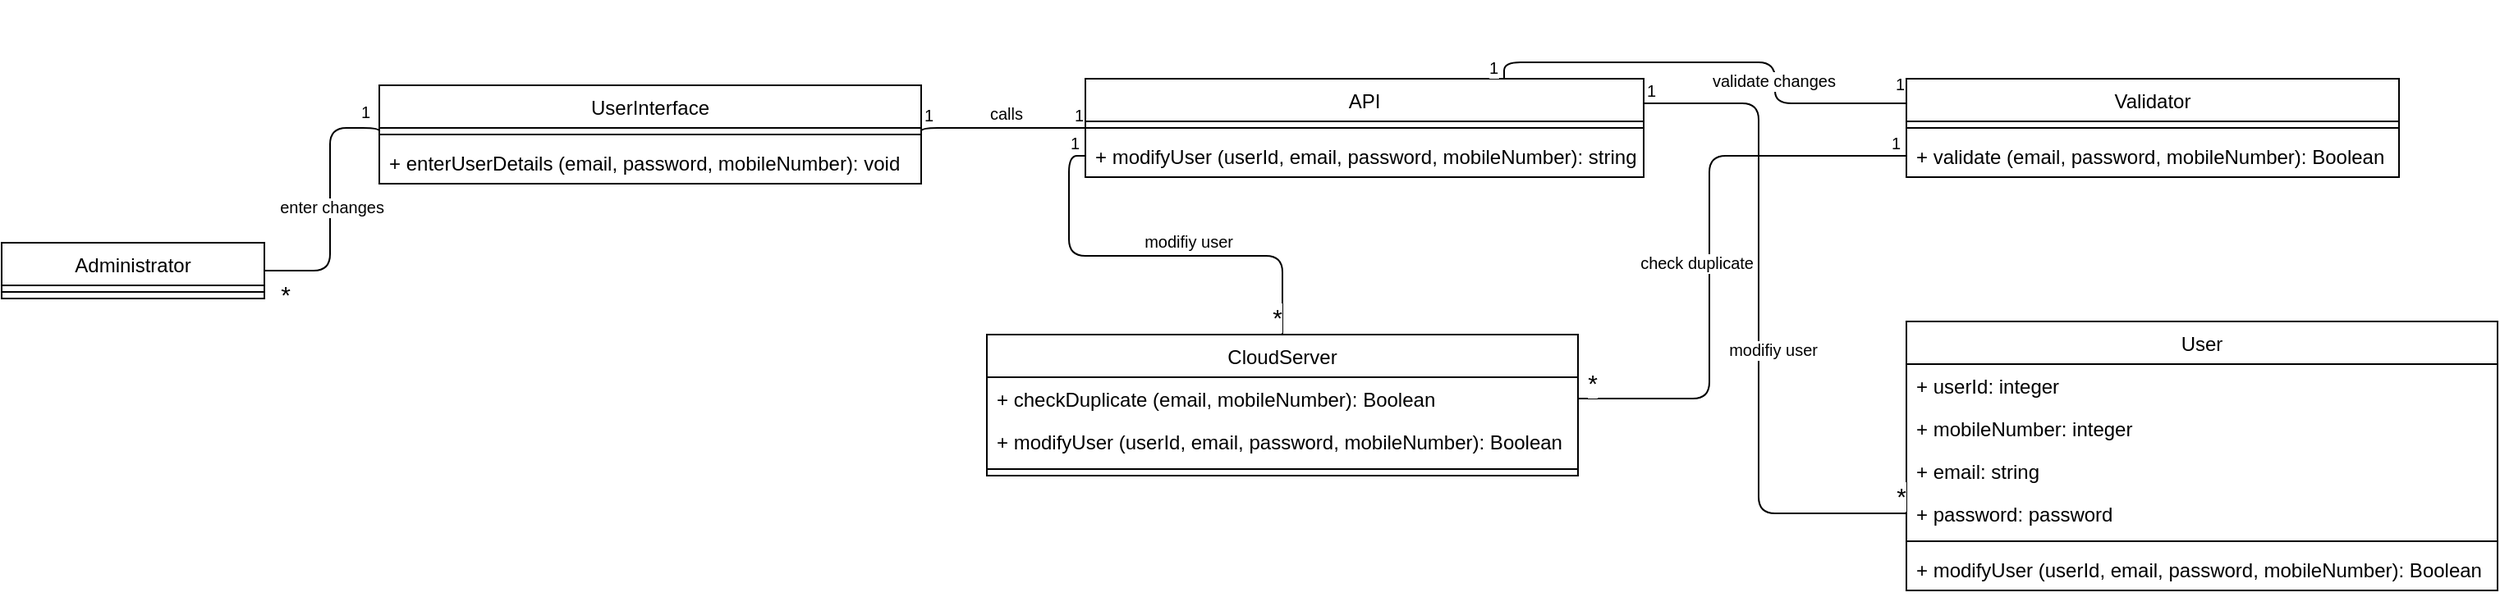 <mxfile version="10.6.7" type="google"><diagram id="0bqG-LWJbwxk8w01Olz3" name="Page-1"><mxGraphModel dx="840" dy="452" grid="1" gridSize="10" guides="1" tooltips="1" connect="1" arrows="1" fold="1" page="1" pageScale="1" pageWidth="850" pageHeight="1100" math="0" shadow="0"><root><mxCell id="0"/><mxCell id="1" parent="0"/><mxCell id="DVSys0drDhcNALQFUZyE-1" value="" style="endArrow=none;html=1;edgeStyle=orthogonalEdgeStyle;entryX=0;entryY=0.5;entryDx=0;entryDy=0;exitX=1;exitY=0.5;exitDx=0;exitDy=0;" parent="1" target="DVSys0drDhcNALQFUZyE-12" edge="1"><mxGeometry relative="1" as="geometry"><mxPoint x="170" y="337" as="sourcePoint"/><mxPoint x="280" y="247" as="targetPoint"/><Array as="points"><mxPoint x="210" y="337"/><mxPoint x="210" y="250"/><mxPoint x="240" y="250"/></Array></mxGeometry></mxCell><mxCell id="DVSys0drDhcNALQFUZyE-2" value="enter changes" style="resizable=0;html=1;align=right;verticalAlign=bottom;labelBackgroundColor=#ffffff;fontSize=10;" parent="DVSys0drDhcNALQFUZyE-1" connectable="0" vertex="1"><mxGeometry x="1" relative="1" as="geometry"><mxPoint x="3" y="52" as="offset"/></mxGeometry></mxCell><mxCell id="DVSys0drDhcNALQFUZyE-3" value="&lt;font style=&quot;font-size: 15px&quot;&gt;*&lt;/font&gt;" style="resizable=0;html=1;align=right;verticalAlign=bottom;labelBackgroundColor=#ffffff;fontSize=10;" parent="1" connectable="0" vertex="1"><mxGeometry x="196" y="306" as="geometry"><mxPoint x="-10" y="56" as="offset"/></mxGeometry></mxCell><mxCell id="DVSys0drDhcNALQFUZyE-4" value="" style="endArrow=none;html=1;edgeStyle=orthogonalEdgeStyle;exitX=1;exitY=0.5;exitDx=0;exitDy=0;entryX=0;entryY=0.5;entryDx=0;entryDy=0;" parent="1" source="DVSys0drDhcNALQFUZyE-12" edge="1"><mxGeometry relative="1" as="geometry"><mxPoint x="570" y="254.5" as="sourcePoint"/><mxPoint x="670" y="250" as="targetPoint"/><Array as="points"><mxPoint x="660" y="250"/><mxPoint x="660" y="250"/></Array></mxGeometry></mxCell><mxCell id="DVSys0drDhcNALQFUZyE-5" value="1" style="resizable=0;html=1;align=left;verticalAlign=bottom;labelBackgroundColor=#ffffff;fontSize=10;" parent="DVSys0drDhcNALQFUZyE-4" connectable="0" vertex="1"><mxGeometry x="-1" relative="1" as="geometry"><mxPoint y="-4" as="offset"/></mxGeometry></mxCell><mxCell id="DVSys0drDhcNALQFUZyE-6" value="1" style="resizable=0;html=1;align=right;verticalAlign=bottom;labelBackgroundColor=#ffffff;fontSize=10;" parent="DVSys0drDhcNALQFUZyE-4" connectable="0" vertex="1"><mxGeometry x="1" relative="1" as="geometry"><mxPoint x="-1" as="offset"/></mxGeometry></mxCell><mxCell id="DVSys0drDhcNALQFUZyE-7" value="calls" style="resizable=0;html=1;align=right;verticalAlign=bottom;labelBackgroundColor=#ffffff;fontSize=10;" parent="1" connectable="0" vertex="1"><mxGeometry x="642" y="193.5" as="geometry"><mxPoint x="-10" y="56" as="offset"/></mxGeometry></mxCell><mxCell id="DVSys0drDhcNALQFUZyE-8" value="" style="endArrow=none;html=1;edgeStyle=orthogonalEdgeStyle;entryX=0.5;entryY=0;entryDx=0;entryDy=0;exitX=0;exitY=0.5;exitDx=0;exitDy=0;" parent="1" source="DVSys0drDhcNALQFUZyE-17" target="DVSys0drDhcNALQFUZyE-18" edge="1"><mxGeometry relative="1" as="geometry"><mxPoint x="630" y="290" as="sourcePoint"/><mxPoint x="740" y="377.5" as="targetPoint"/></mxGeometry></mxCell><mxCell id="DVSys0drDhcNALQFUZyE-9" value="1" style="resizable=0;html=1;align=left;verticalAlign=bottom;labelBackgroundColor=#ffffff;fontSize=10;" parent="DVSys0drDhcNALQFUZyE-8" connectable="0" vertex="1"><mxGeometry x="-1" relative="1" as="geometry"><mxPoint x="-11" as="offset"/></mxGeometry></mxCell><mxCell id="DVSys0drDhcNALQFUZyE-10" value="&lt;font style=&quot;font-size: 15px&quot;&gt;*&lt;/font&gt;" style="resizable=0;html=1;align=right;verticalAlign=bottom;labelBackgroundColor=#ffffff;fontSize=10;" parent="DVSys0drDhcNALQFUZyE-8" connectable="0" vertex="1"><mxGeometry x="1" relative="1" as="geometry"/></mxCell><mxCell id="DVSys0drDhcNALQFUZyE-11" value="modifiy user" style="resizable=0;html=1;align=right;verticalAlign=bottom;labelBackgroundColor=#ffffff;fontSize=10;" parent="1" connectable="0" vertex="1"><mxGeometry x="770" y="271" as="geometry"><mxPoint x="-10" y="56" as="offset"/></mxGeometry></mxCell><mxCell id="DVSys0drDhcNALQFUZyE-12" value="UserInterface" style="swimlane;fontStyle=0;align=center;verticalAlign=top;childLayout=stackLayout;horizontal=1;startSize=26;horizontalStack=0;resizeParent=1;resizeParentMax=0;resizeLast=0;collapsible=1;marginBottom=0;" parent="1" vertex="1"><mxGeometry x="240" y="224" width="330" height="60" as="geometry"/></mxCell><mxCell id="DVSys0drDhcNALQFUZyE-13" value="" style="line;strokeWidth=1;fillColor=none;align=left;verticalAlign=middle;spacingTop=-1;spacingLeft=3;spacingRight=3;rotatable=0;labelPosition=right;points=[];portConstraint=eastwest;" parent="DVSys0drDhcNALQFUZyE-12" vertex="1"><mxGeometry y="26" width="330" height="8" as="geometry"/></mxCell><mxCell id="DVSys0drDhcNALQFUZyE-14" value="+ enterUserDetails (email, password, mobileNumber): void" style="text;strokeColor=none;fillColor=none;align=left;verticalAlign=top;spacingLeft=4;spacingRight=4;overflow=hidden;rotatable=0;points=[[0,0.5],[1,0.5]];portConstraint=eastwest;" parent="DVSys0drDhcNALQFUZyE-12" vertex="1"><mxGeometry y="34" width="330" height="26" as="geometry"/></mxCell><mxCell id="DVSys0drDhcNALQFUZyE-15" value="API" style="swimlane;fontStyle=0;align=center;verticalAlign=top;childLayout=stackLayout;horizontal=1;startSize=26;horizontalStack=0;resizeParent=1;resizeParentMax=0;resizeLast=0;collapsible=1;marginBottom=0;" parent="1" vertex="1"><mxGeometry x="670" y="220" width="340" height="60" as="geometry"/></mxCell><mxCell id="DVSys0drDhcNALQFUZyE-16" value="" style="line;strokeWidth=1;fillColor=none;align=left;verticalAlign=middle;spacingTop=-1;spacingLeft=3;spacingRight=3;rotatable=0;labelPosition=right;points=[];portConstraint=eastwest;" parent="DVSys0drDhcNALQFUZyE-15" vertex="1"><mxGeometry y="26" width="340" height="8" as="geometry"/></mxCell><mxCell id="DVSys0drDhcNALQFUZyE-17" value="+ modifyUser (userId, email, password, mobileNumber): string" style="text;strokeColor=none;fillColor=none;align=left;verticalAlign=top;spacingLeft=4;spacingRight=4;overflow=hidden;rotatable=0;points=[[0,0.5],[1,0.5]];portConstraint=eastwest;" parent="DVSys0drDhcNALQFUZyE-15" vertex="1"><mxGeometry y="34" width="340" height="26" as="geometry"/></mxCell><mxCell id="DVSys0drDhcNALQFUZyE-18" value="CloudServer" style="swimlane;fontStyle=0;align=center;verticalAlign=top;childLayout=stackLayout;horizontal=1;startSize=26;horizontalStack=0;resizeParent=1;resizeParentMax=0;resizeLast=0;collapsible=1;marginBottom=0;" parent="1" vertex="1"><mxGeometry x="610" y="376" width="360" height="86" as="geometry"/></mxCell><mxCell id="DVSys0drDhcNALQFUZyE-19" value="+ checkDuplicate (email, mobileNumber): Boolean" style="text;strokeColor=none;fillColor=none;align=left;verticalAlign=top;spacingLeft=4;spacingRight=4;overflow=hidden;rotatable=0;points=[[0,0.5],[1,0.5]];portConstraint=eastwest;" parent="DVSys0drDhcNALQFUZyE-18" vertex="1"><mxGeometry y="26" width="360" height="26" as="geometry"/></mxCell><mxCell id="DVSys0drDhcNALQFUZyE-20" value="+ modifyUser (userId, email, password, mobileNumber): Boolean" style="text;strokeColor=none;fillColor=none;align=left;verticalAlign=top;spacingLeft=4;spacingRight=4;overflow=hidden;rotatable=0;points=[[0,0.5],[1,0.5]];portConstraint=eastwest;" parent="DVSys0drDhcNALQFUZyE-18" vertex="1"><mxGeometry y="52" width="360" height="26" as="geometry"/></mxCell><mxCell id="DVSys0drDhcNALQFUZyE-21" value="" style="line;strokeWidth=1;fillColor=none;align=left;verticalAlign=middle;spacingTop=-1;spacingLeft=3;spacingRight=3;rotatable=0;labelPosition=right;points=[];portConstraint=eastwest;" parent="DVSys0drDhcNALQFUZyE-18" vertex="1"><mxGeometry y="78" width="360" height="8" as="geometry"/></mxCell><mxCell id="DVSys0drDhcNALQFUZyE-22" value="1" style="resizable=0;html=1;align=left;verticalAlign=bottom;labelBackgroundColor=#ffffff;fontSize=10;" parent="1" connectable="0" vertex="1"><mxGeometry x="555" y="260" as="geometry"><mxPoint x="-328" y="-12" as="offset"/></mxGeometry></mxCell><mxCell id="DVSys0drDhcNALQFUZyE-23" value="Administrator" style="swimlane;fontStyle=0;align=center;verticalAlign=top;childLayout=stackLayout;horizontal=1;startSize=26;horizontalStack=0;resizeParent=1;resizeParentMax=0;resizeLast=0;collapsible=1;marginBottom=0;" parent="1" vertex="1"><mxGeometry x="10" y="320" width="160" height="34" as="geometry"/></mxCell><mxCell id="DVSys0drDhcNALQFUZyE-24" value="" style="line;strokeWidth=1;fillColor=none;align=left;verticalAlign=middle;spacingTop=-1;spacingLeft=3;spacingRight=3;rotatable=0;labelPosition=right;points=[];portConstraint=eastwest;" parent="DVSys0drDhcNALQFUZyE-23" vertex="1"><mxGeometry y="26" width="160" height="8" as="geometry"/></mxCell><mxCell id="DVSys0drDhcNALQFUZyE-25" value="Validator" style="swimlane;fontStyle=0;align=center;verticalAlign=top;childLayout=stackLayout;horizontal=1;startSize=26;horizontalStack=0;resizeParent=1;resizeParentMax=0;resizeLast=0;collapsible=1;marginBottom=0;" parent="1" vertex="1"><mxGeometry x="1170" y="220" width="300" height="60" as="geometry"/></mxCell><mxCell id="DVSys0drDhcNALQFUZyE-26" value="" style="line;strokeWidth=1;fillColor=none;align=left;verticalAlign=middle;spacingTop=-1;spacingLeft=3;spacingRight=3;rotatable=0;labelPosition=right;points=[];portConstraint=eastwest;" parent="DVSys0drDhcNALQFUZyE-25" vertex="1"><mxGeometry y="26" width="300" height="8" as="geometry"/></mxCell><mxCell id="DVSys0drDhcNALQFUZyE-27" value="+ validate (email, password, mobileNumber): Boolean" style="text;strokeColor=none;fillColor=none;align=left;verticalAlign=top;spacingLeft=4;spacingRight=4;overflow=hidden;rotatable=0;points=[[0,0.5],[1,0.5]];portConstraint=eastwest;" parent="DVSys0drDhcNALQFUZyE-25" vertex="1"><mxGeometry y="34" width="300" height="26" as="geometry"/></mxCell><mxCell id="DVSys0drDhcNALQFUZyE-28" value="" style="endArrow=none;html=1;edgeStyle=orthogonalEdgeStyle;exitX=0.75;exitY=0;exitDx=0;exitDy=0;entryX=0;entryY=0.25;entryDx=0;entryDy=0;" parent="1" source="DVSys0drDhcNALQFUZyE-15" target="DVSys0drDhcNALQFUZyE-25" edge="1"><mxGeometry relative="1" as="geometry"><mxPoint x="970" y="255" as="sourcePoint"/><mxPoint x="1070" y="251" as="targetPoint"/><Array as="points"><mxPoint x="925" y="210"/><mxPoint x="1090" y="210"/><mxPoint x="1090" y="235"/></Array></mxGeometry></mxCell><mxCell id="DVSys0drDhcNALQFUZyE-29" value="1" style="resizable=0;html=1;align=left;verticalAlign=bottom;labelBackgroundColor=#ffffff;fontSize=10;" parent="DVSys0drDhcNALQFUZyE-28" connectable="0" vertex="1"><mxGeometry x="-1" relative="1" as="geometry"><mxPoint x="-11" y="1" as="offset"/></mxGeometry></mxCell><mxCell id="DVSys0drDhcNALQFUZyE-30" value="1" style="resizable=0;html=1;align=right;verticalAlign=bottom;labelBackgroundColor=#ffffff;fontSize=10;" parent="DVSys0drDhcNALQFUZyE-28" connectable="0" vertex="1"><mxGeometry x="1" relative="1" as="geometry"><mxPoint x="-1" y="-4" as="offset"/></mxGeometry></mxCell><mxCell id="DVSys0drDhcNALQFUZyE-31" value="validate changes" style="resizable=0;html=1;align=right;verticalAlign=bottom;labelBackgroundColor=#ffffff;fontSize=10;" parent="1" connectable="0" vertex="1"><mxGeometry x="1137" y="173" as="geometry"><mxPoint x="-10" y="56" as="offset"/></mxGeometry></mxCell><mxCell id="DVSys0drDhcNALQFUZyE-37" value="User" style="swimlane;fontStyle=0;align=center;verticalAlign=top;childLayout=stackLayout;horizontal=1;startSize=26;horizontalStack=0;resizeParent=1;resizeParentMax=0;resizeLast=0;collapsible=1;marginBottom=0;" parent="1" vertex="1"><mxGeometry x="1170" y="368" width="360" height="164" as="geometry"/></mxCell><mxCell id="DVSys0drDhcNALQFUZyE-48" value="+ userId: integer" style="text;strokeColor=none;fillColor=none;align=left;verticalAlign=top;spacingLeft=4;spacingRight=4;overflow=hidden;rotatable=0;points=[[0,0.5],[1,0.5]];portConstraint=eastwest;" parent="DVSys0drDhcNALQFUZyE-37" vertex="1"><mxGeometry y="26" width="360" height="26" as="geometry"/></mxCell><mxCell id="DVSys0drDhcNALQFUZyE-49" value="+ mobileNumber: integer" style="text;strokeColor=none;fillColor=none;align=left;verticalAlign=top;spacingLeft=4;spacingRight=4;overflow=hidden;rotatable=0;points=[[0,0.5],[1,0.5]];portConstraint=eastwest;" parent="DVSys0drDhcNALQFUZyE-37" vertex="1"><mxGeometry y="52" width="360" height="26" as="geometry"/></mxCell><mxCell id="DVSys0drDhcNALQFUZyE-50" value="+ email: string" style="text;strokeColor=none;fillColor=none;align=left;verticalAlign=top;spacingLeft=4;spacingRight=4;overflow=hidden;rotatable=0;points=[[0,0.5],[1,0.5]];portConstraint=eastwest;" parent="DVSys0drDhcNALQFUZyE-37" vertex="1"><mxGeometry y="78" width="360" height="26" as="geometry"/></mxCell><mxCell id="DVSys0drDhcNALQFUZyE-51" value="+ password: password" style="text;strokeColor=none;fillColor=none;align=left;verticalAlign=top;spacingLeft=4;spacingRight=4;overflow=hidden;rotatable=0;points=[[0,0.5],[1,0.5]];portConstraint=eastwest;" parent="DVSys0drDhcNALQFUZyE-37" vertex="1"><mxGeometry y="104" width="360" height="26" as="geometry"/></mxCell><mxCell id="DVSys0drDhcNALQFUZyE-38" value="" style="line;strokeWidth=1;fillColor=none;align=left;verticalAlign=middle;spacingTop=-1;spacingLeft=3;spacingRight=3;rotatable=0;labelPosition=right;points=[];portConstraint=eastwest;" parent="DVSys0drDhcNALQFUZyE-37" vertex="1"><mxGeometry y="130" width="360" height="8" as="geometry"/></mxCell><mxCell id="DVSys0drDhcNALQFUZyE-39" value="+ modifyUser (userId, email, password, mobileNumber): Boolean" style="text;strokeColor=none;fillColor=none;align=left;verticalAlign=top;spacingLeft=4;spacingRight=4;overflow=hidden;rotatable=0;points=[[0,0.5],[1,0.5]];portConstraint=eastwest;" parent="DVSys0drDhcNALQFUZyE-37" vertex="1"><mxGeometry y="138" width="360" height="26" as="geometry"/></mxCell><mxCell id="DVSys0drDhcNALQFUZyE-40" value="" style="endArrow=none;html=1;edgeStyle=orthogonalEdgeStyle;exitX=1;exitY=0.25;exitDx=0;exitDy=0;entryX=0;entryY=0.5;entryDx=0;entryDy=0;" parent="1" source="DVSys0drDhcNALQFUZyE-15" target="DVSys0drDhcNALQFUZyE-51" edge="1"><mxGeometry relative="1" as="geometry"><mxPoint x="972" y="269.5" as="sourcePoint"/><mxPoint x="1170" y="415" as="targetPoint"/><Array as="points"><mxPoint x="1080" y="235"/><mxPoint x="1080" y="485"/></Array></mxGeometry></mxCell><mxCell id="DVSys0drDhcNALQFUZyE-41" value="1" style="resizable=0;html=1;align=left;verticalAlign=bottom;labelBackgroundColor=#ffffff;fontSize=10;" parent="DVSys0drDhcNALQFUZyE-40" connectable="0" vertex="1"><mxGeometry x="-1" relative="1" as="geometry"><mxPoint as="offset"/></mxGeometry></mxCell><mxCell id="DVSys0drDhcNALQFUZyE-42" value="&lt;font style=&quot;font-size: 15px&quot;&gt;*&lt;/font&gt;" style="resizable=0;html=1;align=right;verticalAlign=bottom;labelBackgroundColor=#ffffff;fontSize=10;" parent="DVSys0drDhcNALQFUZyE-40" connectable="0" vertex="1"><mxGeometry x="1" relative="1" as="geometry"/></mxCell><mxCell id="DVSys0drDhcNALQFUZyE-43" value="modifiy user" style="resizable=0;html=1;align=right;verticalAlign=bottom;labelBackgroundColor=#ffffff;fontSize=10;" parent="1" connectable="0" vertex="1"><mxGeometry x="1126" y="337" as="geometry"><mxPoint x="-10" y="56" as="offset"/></mxGeometry></mxCell><mxCell id="DVSys0drDhcNALQFUZyE-44" value="" style="endArrow=none;html=1;edgeStyle=orthogonalEdgeStyle;exitX=0;exitY=0.5;exitDx=0;exitDy=0;entryX=1;entryY=0.5;entryDx=0;entryDy=0;" parent="1" source="DVSys0drDhcNALQFUZyE-27" target="DVSys0drDhcNALQFUZyE-19" edge="1"><mxGeometry relative="1" as="geometry"><mxPoint x="860" y="295.5" as="sourcePoint"/><mxPoint x="980" y="405" as="targetPoint"/><Array as="points"><mxPoint x="1050" y="267"/><mxPoint x="1050" y="415"/></Array></mxGeometry></mxCell><mxCell id="DVSys0drDhcNALQFUZyE-45" value="1" style="resizable=0;html=1;align=left;verticalAlign=bottom;labelBackgroundColor=#ffffff;fontSize=10;" parent="DVSys0drDhcNALQFUZyE-44" connectable="0" vertex="1"><mxGeometry x="-1" relative="1" as="geometry"><mxPoint x="-11" as="offset"/></mxGeometry></mxCell><mxCell id="DVSys0drDhcNALQFUZyE-46" value="&lt;font style=&quot;font-size: 15px&quot;&gt;*&lt;/font&gt;" style="resizable=0;html=1;align=right;verticalAlign=bottom;labelBackgroundColor=#ffffff;fontSize=10;" parent="DVSys0drDhcNALQFUZyE-44" connectable="0" vertex="1"><mxGeometry x="1" relative="1" as="geometry"><mxPoint x="12" y="1" as="offset"/></mxGeometry></mxCell><mxCell id="DVSys0drDhcNALQFUZyE-47" value="check duplicate" style="resizable=0;html=1;align=right;verticalAlign=bottom;labelBackgroundColor=#ffffff;fontSize=10;" parent="1" connectable="0" vertex="1"><mxGeometry x="1087" y="284" as="geometry"><mxPoint x="-10" y="56" as="offset"/></mxGeometry></mxCell></root></mxGraphModel></diagram></mxfile>